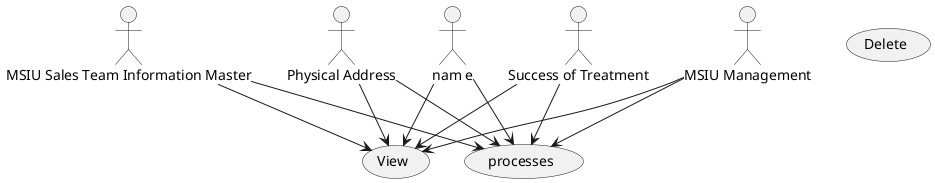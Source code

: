 @startuml
actor "MSIU Management"
actor "MSIU Sales Team Information Master"
actor "Physical Address"
actor "nam e"
actor "Success of Treatment"
usecase "View"
usecase "processes"
usecase "Delete"
"MSIU Management" --> "View"
"MSIU Management" --> "processes"
"MSIU Sales Team Information Master" --> "View"
"MSIU Sales Team Information Master" --> "processes"
"Physical Address" --> "View"
"Physical Address" --> "processes"
"nam e" --> "View"
"nam e" --> "processes"
"Success of Treatment" --> "View"
"Success of Treatment" --> "processes"
@enduml